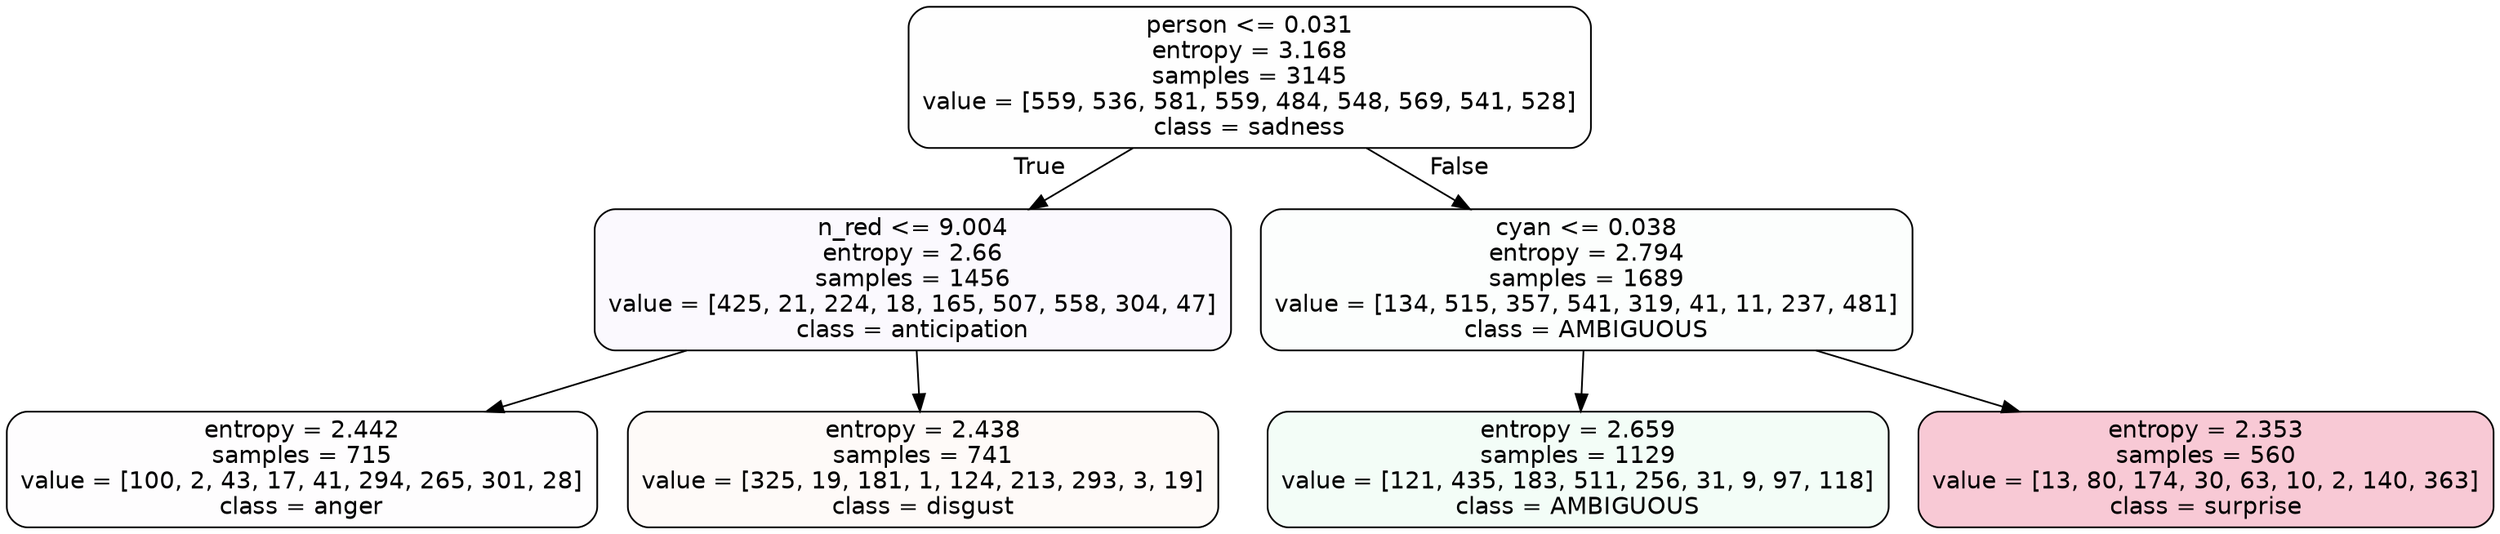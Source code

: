 digraph Tree {
node [shape=box, style="filled, rounded", color="black", fontname=helvetica] ;
edge [fontname=helvetica] ;
0 [label="person <= 0.031\nentropy = 3.168\nsamples = 3145\nvalue = [559, 536, 581, 559, 484, 548, 569, 541, 528]\nclass = sadness", fillcolor="#64e53901"] ;
1 [label="n_red <= 9.004\nentropy = 2.66\nsamples = 1456\nvalue = [425, 21, 224, 18, 165, 507, 558, 304, 47]\nclass = anticipation", fillcolor="#8139e507"] ;
0 -> 1 [labeldistance=2.5, labelangle=45, headlabel="True"] ;
2 [label="entropy = 2.442\nsamples = 715\nvalue = [100, 2, 43, 17, 41, 294, 265, 301, 28]\nclass = anger", fillcolor="#e539d702"] ;
1 -> 2 ;
3 [label="entropy = 2.438\nsamples = 741\nvalue = [325, 19, 181, 1, 124, 213, 293, 3, 19]\nclass = disgust", fillcolor="#e5813909"] ;
1 -> 3 ;
4 [label="cyan <= 0.038\nentropy = 2.794\nsamples = 1689\nvalue = [134, 515, 357, 541, 319, 41, 11, 237, 481]\nclass = AMBIGUOUS", fillcolor="#39e58103"] ;
0 -> 4 [labeldistance=2.5, labelangle=-45, headlabel="False"] ;
5 [label="entropy = 2.659\nsamples = 1129\nvalue = [121, 435, 183, 511, 256, 31, 9, 97, 118]\nclass = AMBIGUOUS", fillcolor="#39e5810f"] ;
4 -> 5 ;
6 [label="entropy = 2.353\nsamples = 560\nvalue = [13, 80, 174, 30, 63, 10, 2, 140, 363]\nclass = surprise", fillcolor="#e5396445"] ;
4 -> 6 ;
}